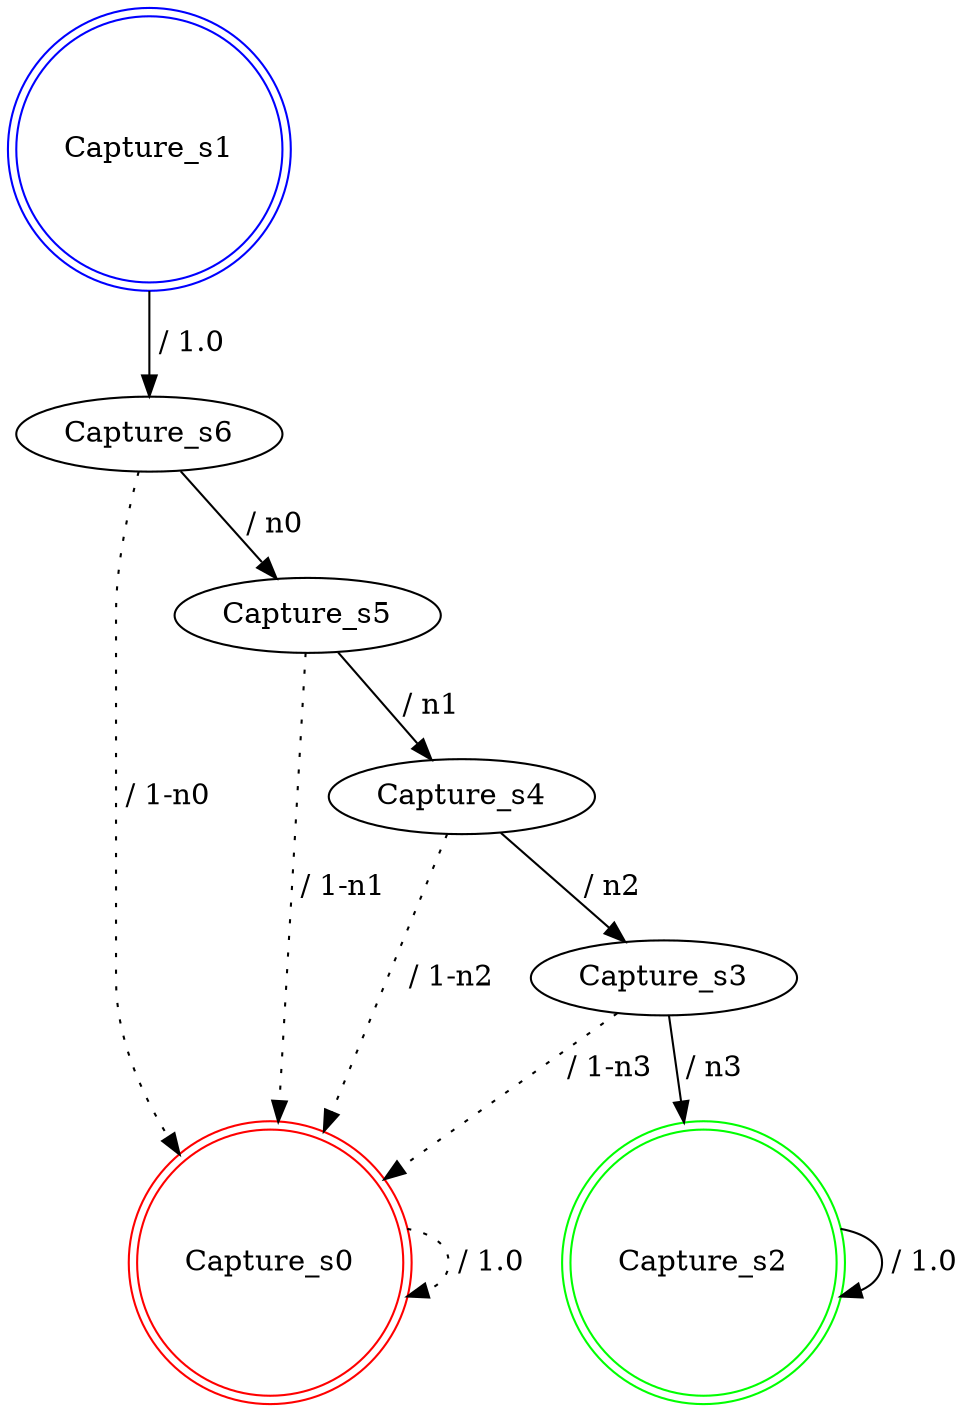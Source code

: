 digraph graphname {
Capture_s0 [label="Capture_s0",color=red,shape=doublecircle ];
Capture_s1 [label="Capture_s1",color=blue,shape=doublecircle ];
Capture_s2 [label="Capture_s2",color=green,shape=doublecircle ];
Capture_s3 [label="Capture_s3" ];
Capture_s4 [label="Capture_s4" ];
Capture_s5 [label="Capture_s5" ];
Capture_s6 [label="Capture_s6" ];
Capture_s0 -> Capture_s0 [label=" / 1.0", style=dotted];
Capture_s1 -> Capture_s6 [label=" / 1.0"];
Capture_s2 -> Capture_s2 [label=" / 1.0"];
Capture_s3 -> Capture_s2 [label=" / n3"];
Capture_s3 -> Capture_s0 [label=" / 1-n3", style=dotted];
Capture_s4 -> Capture_s3 [label=" / n2"];
Capture_s4 -> Capture_s0 [label=" / 1-n2", style=dotted];
Capture_s5 -> Capture_s4 [label=" / n1"];
Capture_s5 -> Capture_s0 [label=" / 1-n1", style=dotted];
Capture_s6 -> Capture_s5 [label=" / n0"];
Capture_s6 -> Capture_s0 [label=" / 1-n0", style=dotted];
}